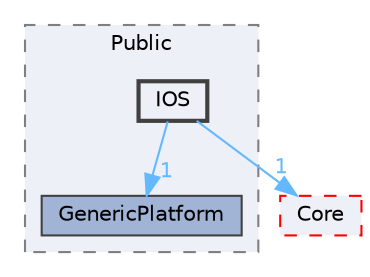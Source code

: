 digraph "IOS"
{
 // INTERACTIVE_SVG=YES
 // LATEX_PDF_SIZE
  bgcolor="transparent";
  edge [fontname=Helvetica,fontsize=10,labelfontname=Helvetica,labelfontsize=10];
  node [fontname=Helvetica,fontsize=10,shape=box,height=0.2,width=0.4];
  compound=true
  subgraph clusterdir_191825209463daf9042f31050b08e3fa {
    graph [ bgcolor="#edf0f7", pencolor="grey50", label="Public", fontname=Helvetica,fontsize=10 style="filled,dashed", URL="dir_191825209463daf9042f31050b08e3fa.html",tooltip=""]
  dir_4c3dc336a8d9460c919185aa7cf75d5c [label="GenericPlatform", fillcolor="#a2b4d6", color="grey25", style="filled", URL="dir_4c3dc336a8d9460c919185aa7cf75d5c.html",tooltip=""];
  dir_2f77e20bd98619281a7bb7b74a8fdcff [label="IOS", fillcolor="#edf0f7", color="grey25", style="filled,bold", URL="dir_2f77e20bd98619281a7bb7b74a8fdcff.html",tooltip=""];
  }
  dir_0e6cddcc9caa1238c7f3774224afaa45 [label="Core", fillcolor="#edf0f7", color="red", style="filled,dashed", URL="dir_0e6cddcc9caa1238c7f3774224afaa45.html",tooltip=""];
  dir_2f77e20bd98619281a7bb7b74a8fdcff->dir_0e6cddcc9caa1238c7f3774224afaa45 [headlabel="1", labeldistance=1.5 headhref="dir_000538_000266.html" href="dir_000538_000266.html" color="steelblue1" fontcolor="steelblue1"];
  dir_2f77e20bd98619281a7bb7b74a8fdcff->dir_4c3dc336a8d9460c919185aa7cf75d5c [headlabel="1", labeldistance=1.5 headhref="dir_000538_000433.html" href="dir_000538_000433.html" color="steelblue1" fontcolor="steelblue1"];
}
